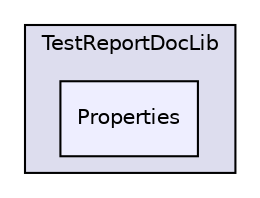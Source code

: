 digraph "Properties" {
  compound=true
  node [ fontsize="10", fontname="Helvetica"];
  edge [ labelfontsize="10", labelfontname="Helvetica"];
  subgraph clusterdir_bef933dc04b1eca080cbb39fd2054764 {
    graph [ bgcolor="#ddddee", pencolor="black", label="TestReportDocLib" fontname="Helvetica", fontsize="10", URL="dir_bef933dc04b1eca080cbb39fd2054764.html"]
  dir_bcb2947e8dc27390acbed545f3b41a1c [shape=box, label="Properties", style="filled", fillcolor="#eeeeff", pencolor="black", URL="dir_bcb2947e8dc27390acbed545f3b41a1c.html"];
  }
}
